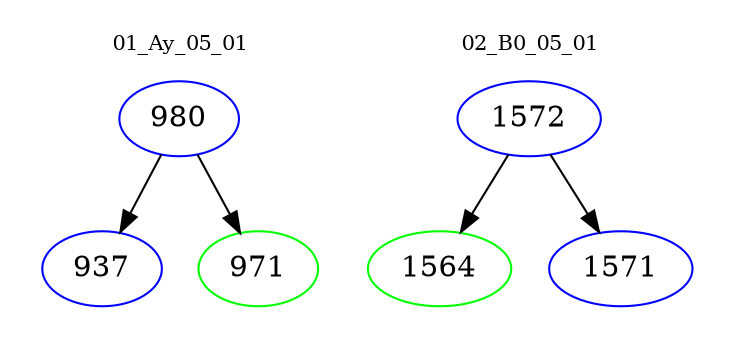 digraph{
subgraph cluster_0 {
color = white
label = "01_Ay_05_01";
fontsize=10;
T0_980 [label="980", color="blue"]
T0_980 -> T0_937 [color="black"]
T0_937 [label="937", color="blue"]
T0_980 -> T0_971 [color="black"]
T0_971 [label="971", color="green"]
}
subgraph cluster_1 {
color = white
label = "02_B0_05_01";
fontsize=10;
T1_1572 [label="1572", color="blue"]
T1_1572 -> T1_1564 [color="black"]
T1_1564 [label="1564", color="green"]
T1_1572 -> T1_1571 [color="black"]
T1_1571 [label="1571", color="blue"]
}
}
